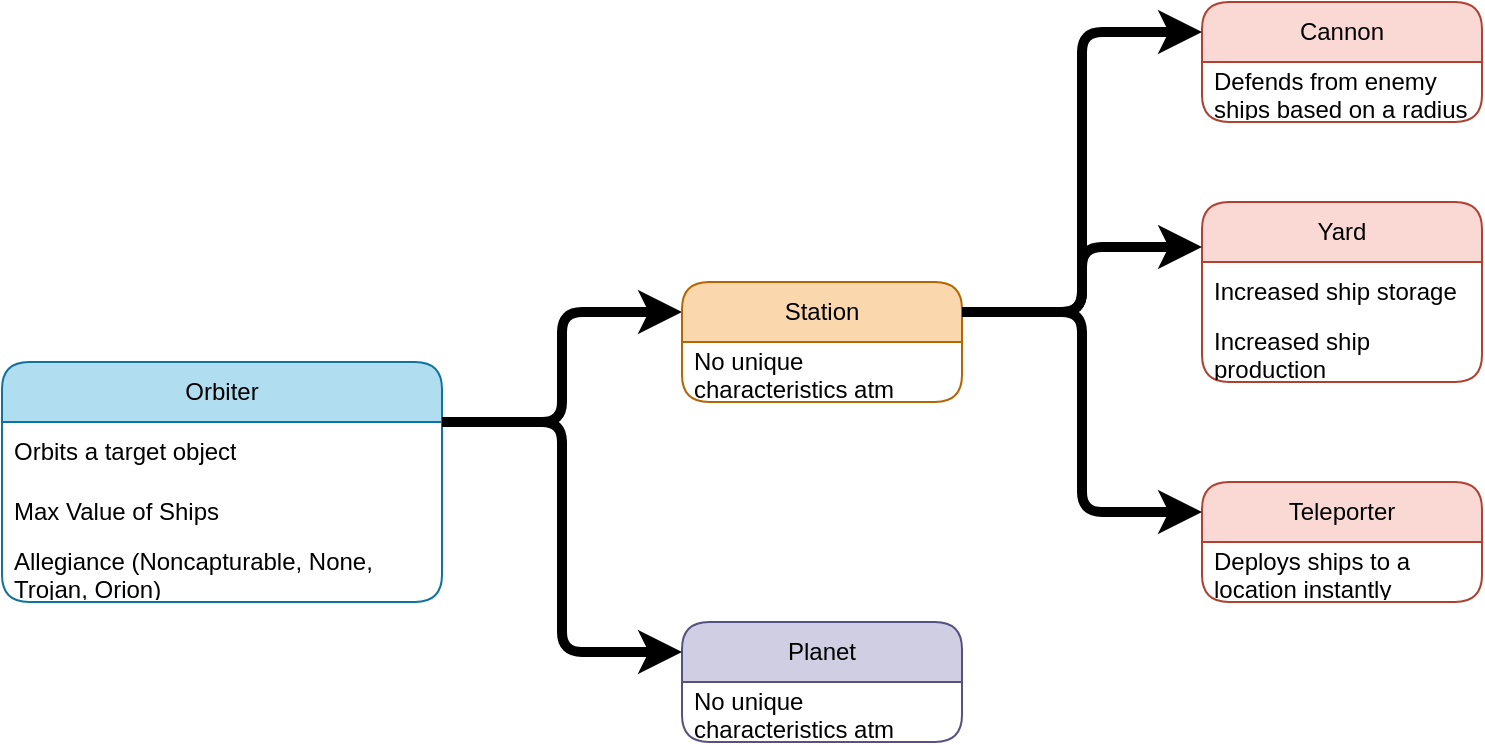<mxfile>
    <diagram id="5qQrKxn0gmMHW2GYTFAi" name="Orbiter_Class">
        <mxGraphModel dx="997" dy="766" grid="1" gridSize="10" guides="1" tooltips="1" connect="1" arrows="1" fold="1" page="1" pageScale="1" pageWidth="850" pageHeight="1100" math="0" shadow="0">
            <root>
                <mxCell id="0"/>
                <mxCell id="1" parent="0"/>
                <mxCell id="30" style="edgeStyle=orthogonalEdgeStyle;html=1;exitX=1;exitY=0.25;exitDx=0;exitDy=0;entryX=0;entryY=0.25;entryDx=0;entryDy=0;strokeWidth=5;strokeColor=light-dark(#000000,#173D4D);" parent="1" source="2" target="10" edge="1">
                    <mxGeometry relative="1" as="geometry"/>
                </mxCell>
                <mxCell id="2" value="Orbiter" style="swimlane;fontStyle=0;childLayout=stackLayout;horizontal=1;startSize=30;horizontalStack=0;resizeParent=1;resizeParentMax=0;resizeLast=0;collapsible=1;marginBottom=0;whiteSpace=wrap;html=1;rounded=1;shadow=0;fillColor=#B1DDF0;strokeColor=#10739e;fillStyle=auto;" parent="1" vertex="1">
                    <mxGeometry x="30" y="420" width="220" height="120" as="geometry"/>
                </mxCell>
                <mxCell id="3" value="Orbits a target object" style="text;strokeColor=none;fillColor=none;align=left;verticalAlign=middle;spacingLeft=4;spacingRight=4;overflow=hidden;points=[[0,0.5],[1,0.5]];portConstraint=eastwest;rotatable=0;whiteSpace=wrap;html=1;" parent="2" vertex="1">
                    <mxGeometry y="30" width="220" height="30" as="geometry"/>
                </mxCell>
                <mxCell id="9" value="Max Value of Ships" style="text;strokeColor=none;fillColor=none;align=left;verticalAlign=middle;spacingLeft=4;spacingRight=4;overflow=hidden;points=[[0,0.5],[1,0.5]];portConstraint=eastwest;rotatable=0;whiteSpace=wrap;html=1;" parent="2" vertex="1">
                    <mxGeometry y="60" width="220" height="30" as="geometry"/>
                </mxCell>
                <mxCell id="36" value="Allegiance (Noncapturable, None, Trojan, Orion)" style="text;strokeColor=none;fillColor=none;align=left;verticalAlign=middle;spacingLeft=4;spacingRight=4;overflow=hidden;points=[[0,0.5],[1,0.5]];portConstraint=eastwest;rotatable=0;whiteSpace=wrap;html=1;" vertex="1" parent="2">
                    <mxGeometry y="90" width="220" height="30" as="geometry"/>
                </mxCell>
                <mxCell id="6" value="Planet" style="swimlane;fontStyle=0;childLayout=stackLayout;horizontal=1;startSize=30;horizontalStack=0;resizeParent=1;resizeParentMax=0;resizeLast=0;collapsible=1;marginBottom=0;whiteSpace=wrap;html=1;rounded=1;shadow=0;fillColor=#d0cee2;strokeColor=#56517e;" parent="1" vertex="1">
                    <mxGeometry x="370" y="550" width="140" height="60" as="geometry"/>
                </mxCell>
                <mxCell id="7" value="No unique characteristics atm" style="text;strokeColor=none;fillColor=none;align=left;verticalAlign=middle;spacingLeft=4;spacingRight=4;overflow=hidden;points=[[0,0.5],[1,0.5]];portConstraint=eastwest;rotatable=0;whiteSpace=wrap;html=1;" parent="6" vertex="1">
                    <mxGeometry y="30" width="140" height="30" as="geometry"/>
                </mxCell>
                <mxCell id="10" value="Station" style="swimlane;fontStyle=0;childLayout=stackLayout;horizontal=1;startSize=30;horizontalStack=0;resizeParent=1;resizeParentMax=0;resizeLast=0;collapsible=1;marginBottom=0;whiteSpace=wrap;html=1;rounded=1;shadow=0;fillColor=#FAD7AC;strokeColor=#b46504;glass=0;labelBackgroundColor=none;" parent="1" vertex="1">
                    <mxGeometry x="370" y="380" width="140" height="60" as="geometry"/>
                </mxCell>
                <mxCell id="34" style="edgeStyle=none;html=1;" parent="10" source="11" edge="1">
                    <mxGeometry relative="1" as="geometry">
                        <mxPoint x="140" y="30" as="targetPoint"/>
                    </mxGeometry>
                </mxCell>
                <mxCell id="11" value="No unique characteristics atm" style="text;strokeColor=none;fillColor=none;align=left;verticalAlign=middle;spacingLeft=4;spacingRight=4;overflow=hidden;points=[[0,0.5],[1,0.5]];portConstraint=eastwest;rotatable=0;whiteSpace=wrap;html=1;" parent="10" vertex="1">
                    <mxGeometry y="30" width="140" height="30" as="geometry"/>
                </mxCell>
                <mxCell id="12" value="Cannon" style="swimlane;fontStyle=0;childLayout=stackLayout;horizontal=1;startSize=30;horizontalStack=0;resizeParent=1;resizeParentMax=0;resizeLast=0;collapsible=1;marginBottom=0;whiteSpace=wrap;html=1;rounded=1;shadow=0;fillColor=#fad9d5;strokeColor=#ae4132;" parent="1" vertex="1">
                    <mxGeometry x="630" y="240" width="140" height="60" as="geometry"/>
                </mxCell>
                <mxCell id="13" value="Defends from enemy ships based on a radius" style="text;strokeColor=none;fillColor=none;align=left;verticalAlign=middle;spacingLeft=4;spacingRight=4;overflow=hidden;points=[[0,0.5],[1,0.5]];portConstraint=eastwest;rotatable=0;whiteSpace=wrap;html=1;" parent="12" vertex="1">
                    <mxGeometry y="30" width="140" height="30" as="geometry"/>
                </mxCell>
                <mxCell id="14" value="Yard" style="swimlane;fontStyle=0;childLayout=stackLayout;horizontal=1;startSize=30;horizontalStack=0;resizeParent=1;resizeParentMax=0;resizeLast=0;collapsible=1;marginBottom=0;whiteSpace=wrap;html=1;rounded=1;shadow=0;fillColor=#fad9d5;strokeColor=#ae4132;" parent="1" vertex="1">
                    <mxGeometry x="630" y="340" width="140" height="90" as="geometry"/>
                </mxCell>
                <mxCell id="15" value="Increased ship storage" style="text;strokeColor=none;fillColor=none;align=left;verticalAlign=middle;spacingLeft=4;spacingRight=4;overflow=hidden;points=[[0,0.5],[1,0.5]];portConstraint=eastwest;rotatable=0;whiteSpace=wrap;html=1;" parent="14" vertex="1">
                    <mxGeometry y="30" width="140" height="30" as="geometry"/>
                </mxCell>
                <mxCell id="21" value="Increased ship production" style="text;strokeColor=none;fillColor=none;align=left;verticalAlign=middle;spacingLeft=4;spacingRight=4;overflow=hidden;points=[[0,0.5],[1,0.5]];portConstraint=eastwest;rotatable=0;whiteSpace=wrap;html=1;" parent="14" vertex="1">
                    <mxGeometry y="60" width="140" height="30" as="geometry"/>
                </mxCell>
                <mxCell id="16" value="Teleporter" style="swimlane;fontStyle=0;childLayout=stackLayout;horizontal=1;startSize=30;horizontalStack=0;resizeParent=1;resizeParentMax=0;resizeLast=0;collapsible=1;marginBottom=0;whiteSpace=wrap;html=1;rounded=1;shadow=0;fillColor=#fad9d5;strokeColor=#ae4132;" parent="1" vertex="1">
                    <mxGeometry x="630" y="480" width="140" height="60" as="geometry"/>
                </mxCell>
                <mxCell id="17" value="Deploys ships to a location instantly" style="text;strokeColor=none;fillColor=none;align=left;verticalAlign=middle;spacingLeft=4;spacingRight=4;overflow=hidden;points=[[0,0.5],[1,0.5]];portConstraint=eastwest;rotatable=0;whiteSpace=wrap;html=1;" parent="16" vertex="1">
                    <mxGeometry y="30" width="140" height="30" as="geometry"/>
                </mxCell>
                <mxCell id="31" style="edgeStyle=orthogonalEdgeStyle;html=1;exitX=1;exitY=0.25;exitDx=0;exitDy=0;entryX=0;entryY=0.25;entryDx=0;entryDy=0;strokeWidth=5;strokeColor=light-dark(#000000,#173D4D);" parent="1" source="2" target="6" edge="1">
                    <mxGeometry relative="1" as="geometry">
                        <mxPoint x="260" y="460" as="sourcePoint"/>
                        <mxPoint x="380" y="420" as="targetPoint"/>
                    </mxGeometry>
                </mxCell>
                <mxCell id="32" style="edgeStyle=orthogonalEdgeStyle;html=1;exitX=1;exitY=0.25;exitDx=0;exitDy=0;entryX=0;entryY=0.25;entryDx=0;entryDy=0;strokeWidth=5;strokeColor=light-dark(#000000,#4B2D08);" parent="1" source="10" target="12" edge="1">
                    <mxGeometry relative="1" as="geometry">
                        <mxPoint x="509.49" y="475" as="sourcePoint"/>
                        <mxPoint x="629.49" y="420" as="targetPoint"/>
                    </mxGeometry>
                </mxCell>
                <mxCell id="33" style="edgeStyle=orthogonalEdgeStyle;html=1;exitX=1;exitY=0.25;exitDx=0;exitDy=0;entryX=0;entryY=0.25;entryDx=0;entryDy=0;strokeWidth=5;strokeColor=light-dark(#000000,#4B2D08);" parent="1" source="10" target="14" edge="1">
                    <mxGeometry relative="1" as="geometry">
                        <mxPoint x="520" y="420" as="sourcePoint"/>
                        <mxPoint x="640" y="265" as="targetPoint"/>
                    </mxGeometry>
                </mxCell>
                <mxCell id="35" style="edgeStyle=orthogonalEdgeStyle;html=1;exitX=1;exitY=0.25;exitDx=0;exitDy=0;entryX=0;entryY=0.25;entryDx=0;entryDy=0;strokeWidth=5;strokeColor=light-dark(#000000,#4B2D08);" parent="1" source="10" target="16" edge="1">
                    <mxGeometry relative="1" as="geometry">
                        <mxPoint x="520" y="420" as="sourcePoint"/>
                        <mxPoint x="640" y="373" as="targetPoint"/>
                    </mxGeometry>
                </mxCell>
            </root>
        </mxGraphModel>
    </diagram>
</mxfile>